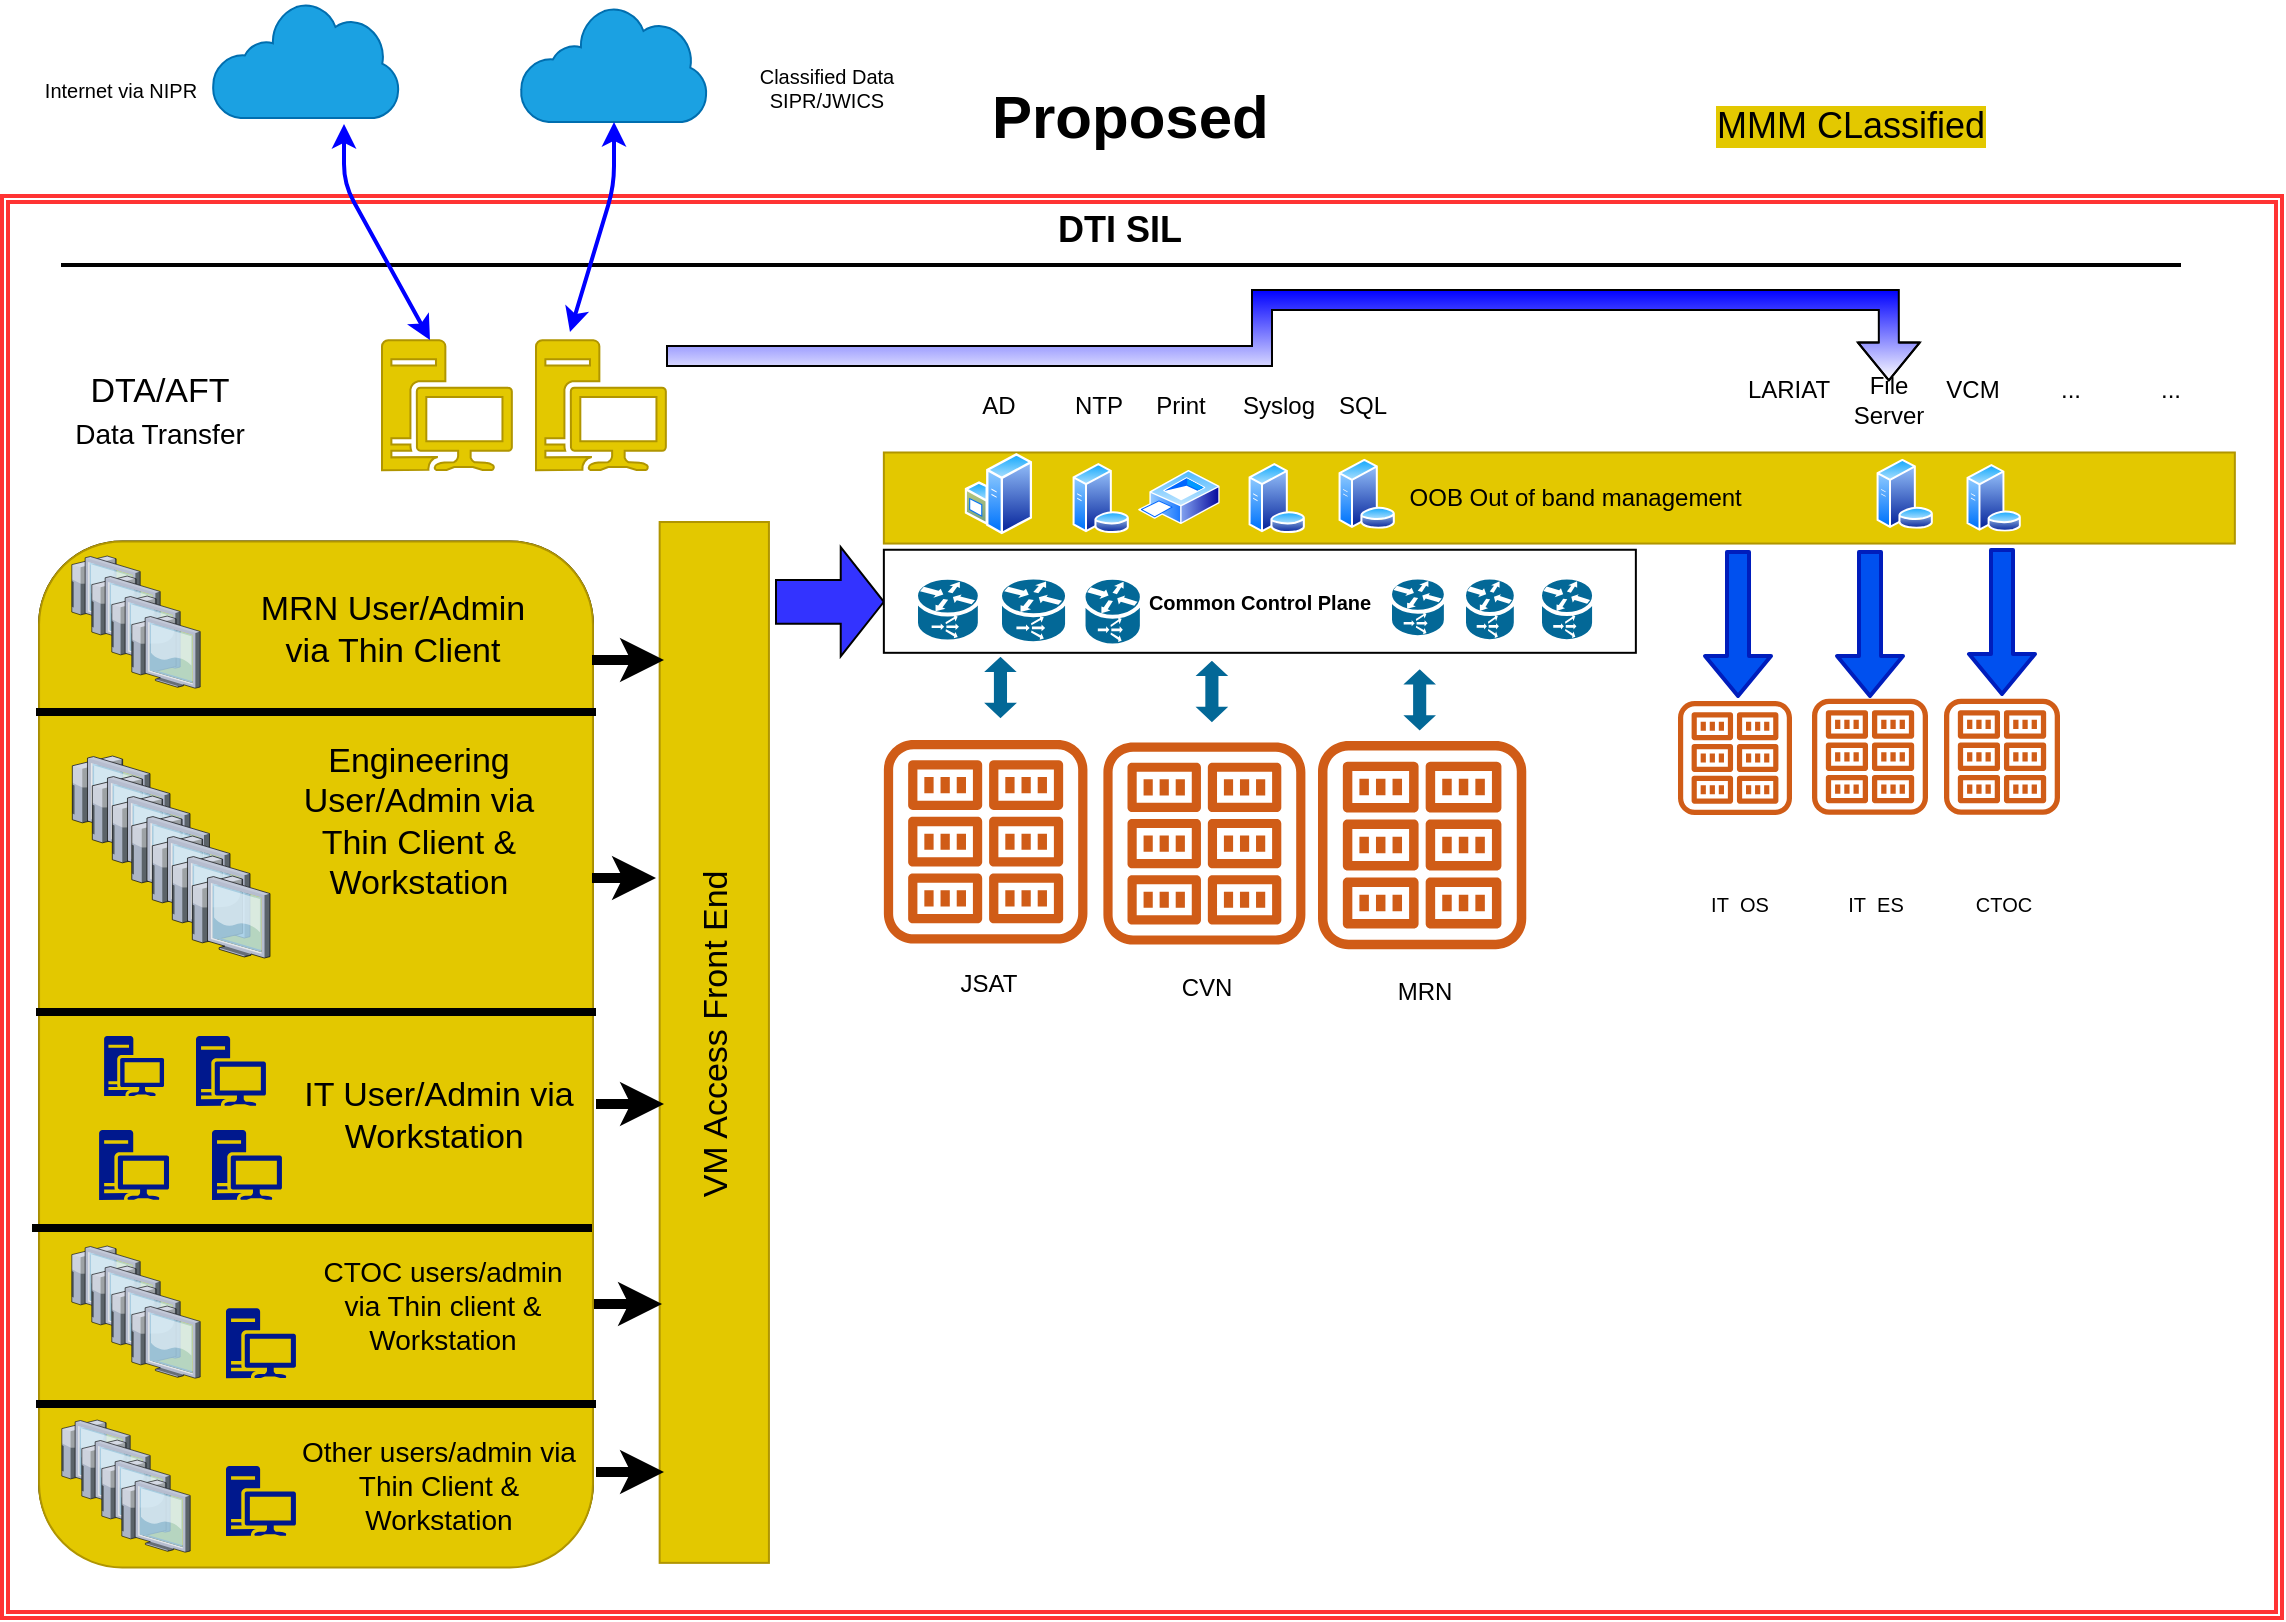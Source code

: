 <mxfile version="15.3.5" type="github"><diagram id="tQgxzuLcp7KuV0hdztTG" name="Page-1"><mxGraphModel dx="1038" dy="585" grid="1" gridSize="10" guides="1" tooltips="1" connect="1" arrows="1" fold="1" page="1" pageScale="1" pageWidth="850" pageHeight="1100" math="0" shadow="0"><root><mxCell id="0"/><mxCell id="1" parent="0"/><mxCell id="leesOHbudNqYQ02cD6XN-1" value="" style="rounded=1;whiteSpace=wrap;html=1;fontSize=17;rotation=90;fillColor=none;" vertex="1" parent="1"><mxGeometry x="-59.25" y="427.49" width="512.5" height="276.93" as="geometry"/></mxCell><mxCell id="leesOHbudNqYQ02cD6XN-2" value="" style="shape=ext;double=1;rounded=0;whiteSpace=wrap;html=1;fontSize=17;fillColor=none;strokeWidth=2;strokeColor=#FF3333;" vertex="1" parent="1"><mxGeometry x="40" y="137" width="1140" height="711" as="geometry"/></mxCell><mxCell id="leesOHbudNqYQ02cD6XN-3" value="Proposed" style="text;html=1;resizable=0;points=[];autosize=1;align=left;verticalAlign=top;spacingTop=-4;fontSize=30;fontStyle=1" vertex="1" parent="1"><mxGeometry x="533.1" y="77" width="148" height="36" as="geometry"/></mxCell><mxCell id="leesOHbudNqYQ02cD6XN-4" value="DTI SIL" style="text;html=1;resizable=0;points=[];autosize=1;align=left;verticalAlign=top;spacingTop=-4;fontSize=18;fontStyle=1" vertex="1" parent="1"><mxGeometry x="566.36" y="141" width="72" height="22" as="geometry"/></mxCell><mxCell id="leesOHbudNqYQ02cD6XN-5" value="" style="line;strokeWidth=2;html=1;fontSize=14;" vertex="1" parent="1"><mxGeometry x="69.5" y="166.5" width="1060" height="10" as="geometry"/></mxCell><mxCell id="leesOHbudNqYQ02cD6XN-6" value="" style="rounded=0;whiteSpace=wrap;html=1;rotation=90;container=0;fillColor=#e3c800;strokeColor=#B09500;fontColor=#000000;" vertex="1" parent="1"><mxGeometry x="135.93" y="532.9" width="520.43" height="54.64" as="geometry"/></mxCell><mxCell id="leesOHbudNqYQ02cD6XN-7" value="" style="shape=singleArrow;whiteSpace=wrap;html=1;arrowWidth=0.4;arrowSize=0.4;rounded=0;fillColor=#3333FF;container=0;" vertex="1" parent="1"><mxGeometry x="427" y="312.6" width="53.93" height="54.64" as="geometry"/></mxCell><mxCell id="leesOHbudNqYQ02cD6XN-8" value="JSAT" style="text;html=1;strokeColor=none;fillColor=none;align=center;verticalAlign=middle;whiteSpace=wrap;rounded=0;container=0;" vertex="1" parent="1"><mxGeometry x="487.882" y="512.749" width="90.615" height="36.425" as="geometry"/></mxCell><mxCell id="leesOHbudNqYQ02cD6XN-9" value="MRN" style="text;html=1;strokeColor=none;fillColor=none;align=center;verticalAlign=middle;whiteSpace=wrap;rounded=0;container=0;" vertex="1" parent="1"><mxGeometry x="706.343" y="516.749" width="90.615" height="36.425" as="geometry"/></mxCell><mxCell id="leesOHbudNqYQ02cD6XN-10" value="CVN" style="text;html=1;strokeColor=none;fillColor=none;align=center;verticalAlign=middle;whiteSpace=wrap;rounded=0;container=0;" vertex="1" parent="1"><mxGeometry x="597.231" y="514.749" width="90.615" height="36.425" as="geometry"/></mxCell><mxCell id="leesOHbudNqYQ02cD6XN-11" value="" style="aspect=fixed;perimeter=ellipsePerimeter;html=1;align=center;shadow=0;dashed=0;spacingTop=3;image;image=img/lib/active_directory/windows_server.svg;container=0;" vertex="1" parent="1"><mxGeometry x="563.309" y="265.246" width="33.775" height="41.189" as="geometry"/></mxCell><mxCell id="leesOHbudNqYQ02cD6XN-12" value="" style="aspect=fixed;perimeter=ellipsePerimeter;html=1;align=center;shadow=0;dashed=0;spacingTop=3;image;image=img/lib/active_directory/windows_server.svg;container=0;" vertex="1" parent="1"><mxGeometry x="604.497" y="265.246" width="33.775" height="41.189" as="geometry"/></mxCell><mxCell id="leesOHbudNqYQ02cD6XN-13" value="" style="aspect=fixed;perimeter=ellipsePerimeter;html=1;align=center;shadow=0;dashed=0;spacingTop=3;image;image=img/lib/active_directory/windows_server.svg;container=0;" vertex="1" parent="1"><mxGeometry x="653.1" y="265.246" width="33.775" height="41.189" as="geometry"/></mxCell><mxCell id="leesOHbudNqYQ02cD6XN-14" value="" style="aspect=fixed;perimeter=ellipsePerimeter;html=1;align=center;shadow=0;dashed=0;spacingTop=3;image;image=img/lib/active_directory/windows_server.svg;container=0;" vertex="1" parent="1"><mxGeometry x="703.35" y="265.246" width="33.775" height="41.189" as="geometry"/></mxCell><mxCell id="leesOHbudNqYQ02cD6XN-15" value="" style="aspect=fixed;perimeter=ellipsePerimeter;html=1;align=center;shadow=0;dashed=0;spacingTop=3;image;image=img/lib/active_directory/windows_server.svg;container=0;" vertex="1" parent="1"><mxGeometry x="925.77" y="265.246" width="33.775" height="41.189" as="geometry"/></mxCell><mxCell id="leesOHbudNqYQ02cD6XN-16" value="" style="aspect=fixed;perimeter=ellipsePerimeter;html=1;align=center;shadow=0;dashed=0;spacingTop=3;image;image=img/lib/active_directory/windows_server.svg;container=0;" vertex="1" parent="1"><mxGeometry x="966.135" y="265.246" width="33.775" height="41.189" as="geometry"/></mxCell><mxCell id="leesOHbudNqYQ02cD6XN-17" value="" style="aspect=fixed;perimeter=ellipsePerimeter;html=1;align=center;shadow=0;dashed=0;spacingTop=3;image;image=img/lib/active_directory/windows_server.svg;container=0;" vertex="1" parent="1"><mxGeometry x="1008.147" y="265.246" width="33.775" height="41.189" as="geometry"/></mxCell><mxCell id="leesOHbudNqYQ02cD6XN-18" value="" style="aspect=fixed;perimeter=ellipsePerimeter;html=1;align=center;shadow=0;dashed=0;spacingTop=3;image;image=img/lib/active_directory/windows_server.svg;container=0;" vertex="1" parent="1"><mxGeometry x="1057.574" y="265.246" width="33.775" height="41.189" as="geometry"/></mxCell><mxCell id="leesOHbudNqYQ02cD6XN-19" value="" style="aspect=fixed;perimeter=ellipsePerimeter;html=1;align=center;shadow=0;dashed=0;spacingTop=3;image;image=img/lib/active_directory/windows_server.svg;container=0;" vertex="1" parent="1"><mxGeometry x="1107" y="265.246" width="33.775" height="41.189" as="geometry"/></mxCell><mxCell id="leesOHbudNqYQ02cD6XN-20" value="AD" style="text;html=1;strokeColor=none;fillColor=none;align=center;verticalAlign=middle;whiteSpace=wrap;rounded=0;container=0;" vertex="1" parent="1"><mxGeometry x="522.12" y="232.464" width="32.951" height="18.212" as="geometry"/></mxCell><mxCell id="leesOHbudNqYQ02cD6XN-21" value="NTP" style="text;html=1;strokeColor=none;fillColor=none;align=center;verticalAlign=middle;whiteSpace=wrap;rounded=0;container=0;" vertex="1" parent="1"><mxGeometry x="571.546" y="232.464" width="32.951" height="18.212" as="geometry"/></mxCell><mxCell id="leesOHbudNqYQ02cD6XN-22" value="Print" style="text;html=1;strokeColor=none;fillColor=none;align=center;verticalAlign=middle;whiteSpace=wrap;rounded=0;container=0;" vertex="1" parent="1"><mxGeometry x="612.735" y="232.464" width="32.951" height="18.212" as="geometry"/></mxCell><mxCell id="leesOHbudNqYQ02cD6XN-23" value="Syslog" style="text;html=1;strokeColor=none;fillColor=none;align=center;verticalAlign=middle;whiteSpace=wrap;rounded=0;container=0;" vertex="1" parent="1"><mxGeometry x="662.162" y="232.464" width="32.951" height="18.212" as="geometry"/></mxCell><mxCell id="leesOHbudNqYQ02cD6XN-24" value="SQL" style="text;html=1;strokeColor=none;fillColor=none;align=center;verticalAlign=middle;whiteSpace=wrap;rounded=0;container=0;" vertex="1" parent="1"><mxGeometry x="704.174" y="232.464" width="32.951" height="18.212" as="geometry"/></mxCell><mxCell id="leesOHbudNqYQ02cD6XN-25" value="File Server" style="text;html=1;strokeColor=none;fillColor=none;align=center;verticalAlign=middle;whiteSpace=wrap;rounded=0;container=0;" vertex="1" parent="1"><mxGeometry x="966.958" y="229.723" width="32.951" height="18.212" as="geometry"/></mxCell><mxCell id="leesOHbudNqYQ02cD6XN-26" value="VCM" style="text;html=1;strokeColor=none;fillColor=none;align=center;verticalAlign=middle;whiteSpace=wrap;rounded=0;container=0;" vertex="1" parent="1"><mxGeometry x="1008.971" y="224.723" width="32.951" height="18.212" as="geometry"/></mxCell><mxCell id="leesOHbudNqYQ02cD6XN-27" value="..." style="text;html=1;strokeColor=none;fillColor=none;align=center;verticalAlign=middle;whiteSpace=wrap;rounded=0;container=0;" vertex="1" parent="1"><mxGeometry x="1058.397" y="224.723" width="32.951" height="18.212" as="geometry"/></mxCell><mxCell id="leesOHbudNqYQ02cD6XN-28" value="..." style="text;html=1;strokeColor=none;fillColor=none;align=center;verticalAlign=middle;whiteSpace=wrap;rounded=0;container=0;" vertex="1" parent="1"><mxGeometry x="1107.824" y="224.723" width="32.951" height="18.212" as="geometry"/></mxCell><mxCell id="leesOHbudNqYQ02cD6XN-29" value="LARIAT" style="text;html=1;strokeColor=none;fillColor=none;align=center;verticalAlign=middle;whiteSpace=wrap;rounded=0;container=0;" vertex="1" parent="1"><mxGeometry x="915.06" y="224.723" width="37.07" height="18.212" as="geometry"/></mxCell><mxCell id="leesOHbudNqYQ02cD6XN-30" value="VM Access Front End" style="text;html=1;strokeColor=none;fillColor=none;align=center;verticalAlign=middle;whiteSpace=wrap;rounded=0;rotation=-90;fontSize=17;container=0;" vertex="1" parent="1"><mxGeometry x="217.03" y="535.21" width="360.21" height="41.21" as="geometry"/></mxCell><mxCell id="leesOHbudNqYQ02cD6XN-31" value="" style="outlineConnect=0;fontColor=#232F3E;gradientColor=none;fillColor=#D05C17;strokeColor=none;dashed=0;verticalLabelPosition=bottom;verticalAlign=top;align=center;html=1;fontSize=12;fontStyle=0;pointerEvents=1;shape=mxgraph.aws4.registry;resizeWidth=1;resizeHeight=1;autosize=1;container=0;textOpacity=0;labelBackgroundColor=#ffffff;" vertex="1" parent="1"><mxGeometry x="480.93" y="395.41" width="101.79" height="128.91" as="geometry"/></mxCell><mxCell id="leesOHbudNqYQ02cD6XN-32" value="" style="outlineConnect=0;fontColor=#232F3E;gradientColor=none;fillColor=#D05C17;strokeColor=none;dashed=0;verticalLabelPosition=bottom;verticalAlign=top;align=center;html=1;fontSize=12;fontStyle=0;pointerEvents=1;shape=mxgraph.aws4.registry;resizeWidth=1;resizeHeight=1;autosize=1;container=0;" vertex="1" parent="1"><mxGeometry x="698" y="391.46" width="104.13" height="140.13" as="geometry"/></mxCell><mxCell id="leesOHbudNqYQ02cD6XN-33" value="" style="shape=doubleArrow;whiteSpace=wrap;html=1;arrowWidth=0.4;arrowSize=0.3;dashed=0;verticalAlign=top;strokeColor=#ffffff;strokeWidth=2;fillColor=#036897;rotation=90;" vertex="1" parent="1"><mxGeometry x="628.23" y="374" width="33.43" height="21.41" as="geometry"/></mxCell><mxCell id="leesOHbudNqYQ02cD6XN-34" value="" style="shape=doubleArrow;whiteSpace=wrap;html=1;arrowWidth=0.4;arrowSize=0.3;dashed=0;verticalAlign=top;strokeColor=#ffffff;strokeWidth=2;fillColor=#036897;rotation=90;" vertex="1" parent="1"><mxGeometry x="732.12" y="378.23" width="33.43" height="21.41" as="geometry"/></mxCell><mxCell id="leesOHbudNqYQ02cD6XN-35" value="" style="shape=doubleArrow;whiteSpace=wrap;html=1;arrowWidth=0.4;arrowSize=0.3;dashed=0;verticalAlign=top;strokeColor=#ffffff;strokeWidth=2;fillColor=#036897;rotation=90;" vertex="1" parent="1"><mxGeometry x="522.52" y="372" width="33.43" height="21.41" as="geometry"/></mxCell><object label="" id="leesOHbudNqYQ02cD6XN-36"><mxCell style="aspect=fixed;pointerEvents=1;shadow=0;dashed=0;html=1;strokeColor=#B09500;labelPosition=center;verticalLabelPosition=bottom;verticalAlign=top;align=center;fillColor=#e3c800;shape=mxgraph.mscae.enterprise.workstation_client;fontSize=17;fontColor=#000000;" vertex="1" parent="1"><mxGeometry x="307" y="209.07" width="65" height="65" as="geometry"/></mxCell></object><object label="" id="leesOHbudNqYQ02cD6XN-37"><mxCell style="aspect=fixed;pointerEvents=1;shadow=0;dashed=0;html=1;strokeColor=none;labelPosition=center;verticalLabelPosition=bottom;verticalAlign=top;align=center;fillColor=#00188D;shape=mxgraph.mscae.enterprise.workstation_client;fontSize=17;" vertex="1" parent="1"><mxGeometry x="197" y="496.47" width="30" height="30" as="geometry"/></mxCell></object><object label="" id="leesOHbudNqYQ02cD6XN-38"><mxCell style="aspect=fixed;pointerEvents=1;shadow=0;dashed=0;html=1;strokeColor=none;labelPosition=center;verticalLabelPosition=bottom;verticalAlign=top;align=center;fillColor=#00188D;shape=mxgraph.mscae.enterprise.workstation_client;fontSize=17;" vertex="1" parent="1"><mxGeometry x="134" y="598.17" width="30" height="30" as="geometry"/></mxCell></object><object label="" id="leesOHbudNqYQ02cD6XN-39"><mxCell style="aspect=fixed;pointerEvents=1;shadow=0;dashed=0;html=1;strokeColor=none;labelPosition=center;verticalLabelPosition=bottom;verticalAlign=top;align=center;fillColor=#00188D;shape=mxgraph.mscae.enterprise.workstation_client;fontSize=17;" vertex="1" parent="1"><mxGeometry x="87" y="598.17" width="30" height="30" as="geometry"/></mxCell></object><object label="" id="leesOHbudNqYQ02cD6XN-40"><mxCell style="aspect=fixed;pointerEvents=1;shadow=0;dashed=0;html=1;strokeColor=none;labelPosition=center;verticalLabelPosition=bottom;verticalAlign=top;align=center;fillColor=#00188D;shape=mxgraph.mscae.enterprise.workstation_client;fontSize=17;" vertex="1" parent="1"><mxGeometry x="134" y="557" width="30" height="30" as="geometry"/></mxCell></object><mxCell id="leesOHbudNqYQ02cD6XN-41" value="" style="rounded=1;whiteSpace=wrap;html=1;fontSize=17;rotation=90;fillColor=#e3c800;strokeColor=#B09500;fontColor=#000000;" vertex="1" parent="1"><mxGeometry x="-59.5" y="427.74" width="513" height="276.93" as="geometry"/></mxCell><mxCell id="leesOHbudNqYQ02cD6XN-42" value="" style="line;strokeWidth=4;html=1;perimeter=backbonePerimeter;points=[];outlineConnect=0;fontSize=17;fillColor=none;" vertex="1" parent="1"><mxGeometry x="57" y="540" width="280" height="10" as="geometry"/></mxCell><mxCell id="leesOHbudNqYQ02cD6XN-43" value="" style="line;strokeWidth=4;html=1;perimeter=backbonePerimeter;points=[];outlineConnect=0;fontSize=17;fillColor=none;" vertex="1" parent="1"><mxGeometry x="57" y="390" width="280" height="10" as="geometry"/></mxCell><mxCell id="leesOHbudNqYQ02cD6XN-44" value="" style="endArrow=classic;html=1;fontSize=17;fillColor=#0000FF;strokeWidth=5;" edge="1" parent="1"><mxGeometry x="57" y="303.465" width="50" height="50" as="geometry"><mxPoint x="335" y="369" as="sourcePoint"/><mxPoint x="371" y="369" as="targetPoint"/><Array as="points"/></mxGeometry></mxCell><mxCell id="leesOHbudNqYQ02cD6XN-45" value="" style="endArrow=classic;html=1;fontSize=17;fillColor=#0000FF;strokeWidth=5;" edge="1" parent="1"><mxGeometry x="54" y="303.465" width="50" height="50" as="geometry"><mxPoint x="335" y="478" as="sourcePoint"/><mxPoint x="367" y="478" as="targetPoint"/><Array as="points"/></mxGeometry></mxCell><mxCell id="leesOHbudNqYQ02cD6XN-46" value="" style="group" vertex="1" connectable="0" parent="1"><mxGeometry x="73" y="417" width="101" height="101" as="geometry"/></mxCell><mxCell id="leesOHbudNqYQ02cD6XN-47" value="" style="verticalLabelPosition=bottom;aspect=fixed;html=1;verticalAlign=top;strokeColor=none;align=center;outlineConnect=0;shape=mxgraph.citrix.thin_client;fontSize=17;fillColor=none;" vertex="1" parent="leesOHbudNqYQ02cD6XN-46"><mxGeometry width="41" height="41" as="geometry"/></mxCell><mxCell id="leesOHbudNqYQ02cD6XN-48" value="" style="verticalLabelPosition=bottom;aspect=fixed;html=1;verticalAlign=top;strokeColor=none;align=center;outlineConnect=0;shape=mxgraph.citrix.thin_client;fontSize=17;fillColor=none;" vertex="1" parent="leesOHbudNqYQ02cD6XN-46"><mxGeometry x="10" y="10" width="41" height="41" as="geometry"/></mxCell><mxCell id="leesOHbudNqYQ02cD6XN-49" value="" style="verticalLabelPosition=bottom;aspect=fixed;html=1;verticalAlign=top;strokeColor=none;align=center;outlineConnect=0;shape=mxgraph.citrix.thin_client;fontSize=17;fillColor=none;" vertex="1" parent="leesOHbudNqYQ02cD6XN-46"><mxGeometry x="20" y="20" width="41" height="41" as="geometry"/></mxCell><mxCell id="leesOHbudNqYQ02cD6XN-50" value="" style="verticalLabelPosition=bottom;aspect=fixed;html=1;verticalAlign=top;strokeColor=none;align=center;outlineConnect=0;shape=mxgraph.citrix.thin_client;fontSize=17;fillColor=none;" vertex="1" parent="leesOHbudNqYQ02cD6XN-46"><mxGeometry x="29.73" y="30" width="41" height="41" as="geometry"/></mxCell><mxCell id="leesOHbudNqYQ02cD6XN-51" value="" style="verticalLabelPosition=bottom;aspect=fixed;html=1;verticalAlign=top;strokeColor=none;align=center;outlineConnect=0;shape=mxgraph.citrix.thin_client;fontSize=17;fillColor=none;" vertex="1" parent="leesOHbudNqYQ02cD6XN-46"><mxGeometry x="40" y="40" width="41" height="41" as="geometry"/></mxCell><mxCell id="leesOHbudNqYQ02cD6XN-52" value="" style="verticalLabelPosition=bottom;aspect=fixed;html=1;verticalAlign=top;strokeColor=none;align=center;outlineConnect=0;shape=mxgraph.citrix.thin_client;fontSize=17;fillColor=none;" vertex="1" parent="leesOHbudNqYQ02cD6XN-46"><mxGeometry x="50" y="50" width="41" height="41" as="geometry"/></mxCell><mxCell id="leesOHbudNqYQ02cD6XN-53" value="" style="verticalLabelPosition=bottom;aspect=fixed;html=1;verticalAlign=top;strokeColor=none;align=center;outlineConnect=0;shape=mxgraph.citrix.thin_client;fontSize=17;fillColor=none;" vertex="1" parent="leesOHbudNqYQ02cD6XN-46"><mxGeometry x="60" y="60" width="41" height="41" as="geometry"/></mxCell><mxCell id="leesOHbudNqYQ02cD6XN-54" value="" style="group" vertex="1" connectable="0" parent="1"><mxGeometry x="73" y="317" width="66.1" height="66.1" as="geometry"/></mxCell><mxCell id="leesOHbudNqYQ02cD6XN-55" value="" style="verticalLabelPosition=bottom;aspect=fixed;html=1;verticalAlign=top;strokeColor=none;align=center;outlineConnect=0;shape=mxgraph.citrix.thin_client;fontSize=17;fillColor=none;" vertex="1" parent="leesOHbudNqYQ02cD6XN-54"><mxGeometry width="36.1" height="36.1" as="geometry"/></mxCell><mxCell id="leesOHbudNqYQ02cD6XN-56" value="" style="verticalLabelPosition=bottom;aspect=fixed;html=1;verticalAlign=top;strokeColor=none;align=center;outlineConnect=0;shape=mxgraph.citrix.thin_client;fontSize=17;fillColor=none;" vertex="1" parent="leesOHbudNqYQ02cD6XN-54"><mxGeometry x="10" y="10" width="36.1" height="36.1" as="geometry"/></mxCell><mxCell id="leesOHbudNqYQ02cD6XN-57" value="" style="verticalLabelPosition=bottom;aspect=fixed;html=1;verticalAlign=top;strokeColor=none;align=center;outlineConnect=0;shape=mxgraph.citrix.thin_client;fontSize=17;fillColor=none;" vertex="1" parent="leesOHbudNqYQ02cD6XN-54"><mxGeometry x="20" y="20" width="36.1" height="36.1" as="geometry"/></mxCell><mxCell id="leesOHbudNqYQ02cD6XN-58" value="" style="verticalLabelPosition=bottom;aspect=fixed;html=1;verticalAlign=top;strokeColor=none;align=center;outlineConnect=0;shape=mxgraph.citrix.thin_client;fontSize=17;fillColor=none;" vertex="1" parent="leesOHbudNqYQ02cD6XN-54"><mxGeometry x="30" y="30" width="36.1" height="36.1" as="geometry"/></mxCell><mxCell id="leesOHbudNqYQ02cD6XN-59" value="MRN User/Admin via Thin Client" style="text;html=1;strokeColor=none;fillColor=none;align=center;verticalAlign=middle;whiteSpace=wrap;rounded=0;fontSize=17;" vertex="1" parent="1"><mxGeometry x="164" y="323.995" width="143" height="59.47" as="geometry"/></mxCell><object label="" id="leesOHbudNqYQ02cD6XN-60"><mxCell style="aspect=fixed;pointerEvents=1;shadow=0;dashed=0;html=1;strokeColor=none;labelPosition=center;verticalLabelPosition=bottom;verticalAlign=top;align=center;fillColor=#00188D;shape=mxgraph.mscae.enterprise.workstation_client;fontSize=17;" vertex="1" parent="1"><mxGeometry x="91.05" y="557" width="30" height="30" as="geometry"/></mxCell></object><mxCell id="leesOHbudNqYQ02cD6XN-61" value="Engineering User/Admin via Thin Client &amp;amp; Workstation" style="text;html=1;strokeColor=none;fillColor=none;align=center;verticalAlign=middle;whiteSpace=wrap;rounded=0;fontSize=17;" vertex="1" parent="1"><mxGeometry x="177" y="420" width="143" height="59.47" as="geometry"/></mxCell><mxCell id="leesOHbudNqYQ02cD6XN-62" value="IT User/Admin via Workstation&amp;nbsp;" style="text;html=1;strokeColor=none;fillColor=none;align=center;verticalAlign=middle;whiteSpace=wrap;rounded=0;fontSize=17;" vertex="1" parent="1"><mxGeometry x="187" y="567.5" width="143" height="59.47" as="geometry"/></mxCell><mxCell id="leesOHbudNqYQ02cD6XN-63" value="" style="outlineConnect=0;fontColor=#232F3E;gradientColor=none;fillColor=#D05C17;strokeColor=none;dashed=0;verticalLabelPosition=bottom;verticalAlign=top;align=center;html=1;fontSize=12;fontStyle=0;pointerEvents=1;shape=mxgraph.aws4.registry;resizeWidth=1;resizeHeight=1;autosize=1;container=0;" vertex="1" parent="1"><mxGeometry x="878" y="370" width="57" height="95.96" as="geometry"/></mxCell><mxCell id="leesOHbudNqYQ02cD6XN-64" value="" style="outlineConnect=0;fontColor=#232F3E;gradientColor=none;fillColor=#D05C17;strokeColor=none;dashed=0;verticalLabelPosition=bottom;verticalAlign=top;align=center;html=1;fontSize=12;fontStyle=0;pointerEvents=1;shape=mxgraph.aws4.registry;resizeWidth=1;resizeHeight=1;autosize=1;container=0;" vertex="1" parent="1"><mxGeometry x="945" y="368" width="58" height="98.78" as="geometry"/></mxCell><mxCell id="leesOHbudNqYQ02cD6XN-65" style="edgeStyle=orthogonalEdgeStyle;shape=flexArrow;rounded=0;orthogonalLoop=1;jettySize=auto;html=1;entryX=0.5;entryY=0;entryDx=0;entryDy=0;fontSize=17;strokeWidth=1;fillColor=#0000FF;gradientColor=#ffffff;" edge="1" parent="1" source="leesOHbudNqYQ02cD6XN-36" target="leesOHbudNqYQ02cD6XN-25"><mxGeometry relative="1" as="geometry"><Array as="points"><mxPoint x="670" y="217"/><mxPoint x="670" y="189"/><mxPoint x="983" y="189"/></Array></mxGeometry></mxCell><UserObject label="&amp;nbsp; &amp;nbsp; &amp;nbsp;OOB Out of band management" treeRoot="1" id="leesOHbudNqYQ02cD6XN-66"><mxCell style="whiteSpace=wrap;html=1;align=center;treeFolding=1;treeMoving=1;newEdgeStyle={&quot;edgeStyle&quot;:&quot;elbowEdgeStyle&quot;,&quot;startArrow&quot;:&quot;none&quot;,&quot;endArrow&quot;:&quot;none&quot;};container=0;fillColor=#e3c800;strokeColor=#B09500;fontColor=#000000;" vertex="1" parent="1"><mxGeometry x="480.931" y="265.246" width="675.495" height="45.531" as="geometry"/></mxCell></UserObject><mxCell id="leesOHbudNqYQ02cD6XN-67" value="" style="aspect=fixed;perimeter=ellipsePerimeter;html=1;align=center;shadow=0;dashed=0;spacingTop=3;image;image=img/lib/active_directory/windows_server.svg;container=0;" vertex="1" parent="1"><mxGeometry x="521.296" y="265.246" width="33.775" height="41.189" as="geometry"/></mxCell><mxCell id="leesOHbudNqYQ02cD6XN-68" value="" style="outlineConnect=0;fontColor=#232F3E;gradientColor=none;fillColor=#D05C17;strokeColor=none;dashed=0;verticalLabelPosition=bottom;verticalAlign=top;align=center;html=1;fontSize=12;fontStyle=0;pointerEvents=1;shape=mxgraph.aws4.registry;resizeWidth=1;resizeHeight=1;autosize=1;container=0;" vertex="1" parent="1"><mxGeometry x="590.7" y="390" width="101" height="141.59" as="geometry"/></mxCell><mxCell id="leesOHbudNqYQ02cD6XN-69" value="DTA/AFT&lt;br&gt;&lt;font style=&quot;font-size: 14px&quot;&gt;Data Transfer&lt;/font&gt;" style="text;html=1;strokeColor=none;fillColor=none;align=center;verticalAlign=middle;whiteSpace=wrap;rounded=0;fontSize=17;" vertex="1" parent="1"><mxGeometry x="66" y="212" width="106" height="65" as="geometry"/></mxCell><mxCell id="leesOHbudNqYQ02cD6XN-70" value="" style="aspect=fixed;perimeter=ellipsePerimeter;html=1;align=center;shadow=0;dashed=0;spacingTop=3;image;image=img/lib/active_directory/database_server.svg;fontSize=17;strokeColor=#FF3333;strokeWidth=2;fillColor=none;" vertex="1" parent="1"><mxGeometry x="707.995" y="268.34" width="28.7" height="35" as="geometry"/></mxCell><mxCell id="leesOHbudNqYQ02cD6XN-71" value="" style="aspect=fixed;perimeter=ellipsePerimeter;html=1;align=center;shadow=0;dashed=0;spacingTop=3;image;image=img/lib/active_directory/database_server.svg;fontSize=17;strokeColor=#FF3333;strokeWidth=2;fillColor=none;" vertex="1" parent="1"><mxGeometry x="977.005" y="268.34" width="28.7" height="35" as="geometry"/></mxCell><mxCell id="leesOHbudNqYQ02cD6XN-72" value="" style="aspect=fixed;perimeter=ellipsePerimeter;html=1;align=center;shadow=0;dashed=0;spacingTop=3;image;image=img/lib/active_directory/database_server.svg;fontSize=17;strokeColor=#FF3333;strokeWidth=2;fillColor=none;" vertex="1" parent="1"><mxGeometry x="663.005" y="270.51" width="28.7" height="35" as="geometry"/></mxCell><mxCell id="leesOHbudNqYQ02cD6XN-73" value="" style="aspect=fixed;perimeter=ellipsePerimeter;html=1;align=center;shadow=0;dashed=0;spacingTop=3;image;image=img/lib/active_directory/database_server.svg;fontSize=17;strokeColor=#FF3333;strokeWidth=2;fillColor=none;" vertex="1" parent="1"><mxGeometry x="575.005" y="270.51" width="28.7" height="35" as="geometry"/></mxCell><mxCell id="leesOHbudNqYQ02cD6XN-74" value="" style="aspect=fixed;perimeter=ellipsePerimeter;html=1;align=center;shadow=0;dashed=0;spacingTop=3;image;image=img/lib/active_directory/printer.svg;fontSize=17;strokeColor=#FF3333;strokeWidth=2;fillColor=none;" vertex="1" parent="1"><mxGeometry x="608.005" y="274" width="40.91" height="27" as="geometry"/></mxCell><mxCell id="leesOHbudNqYQ02cD6XN-75" value="" style="aspect=fixed;perimeter=ellipsePerimeter;html=1;align=center;shadow=0;dashed=0;spacingTop=3;image;image=img/lib/active_directory/database_server.svg;fontSize=17;strokeColor=#FF3333;strokeWidth=2;fillColor=none;" vertex="1" parent="1"><mxGeometry x="1021.995" y="271" width="27.68" height="33.76" as="geometry"/></mxCell><mxCell id="leesOHbudNqYQ02cD6XN-76" value="" style="group" vertex="1" connectable="0" parent="1"><mxGeometry x="480.93" y="319.88" width="429" height="45.53" as="geometry"/></mxCell><mxCell id="leesOHbudNqYQ02cD6XN-77" value="" style="shape=mxgraph.cisco.routers.content_service_router;html=1;pointerEvents=1;dashed=0;fillColor=#036897;strokeColor=#ffffff;strokeWidth=2;verticalLabelPosition=bottom;verticalAlign=top;align=center;outlineConnect=0;container=0;" vertex="1" parent="leesOHbudNqYQ02cD6XN-76"><mxGeometry x="55.47" y="3.645" width="38.828" height="38.246" as="geometry"/></mxCell><mxCell id="leesOHbudNqYQ02cD6XN-78" value="" style="shape=mxgraph.cisco.routers.content_service_router;html=1;pointerEvents=1;dashed=0;fillColor=#036897;strokeColor=#ffffff;strokeWidth=2;verticalLabelPosition=bottom;verticalAlign=top;align=center;outlineConnect=0;container=0;" vertex="1" parent="leesOHbudNqYQ02cD6XN-76"><mxGeometry x="99.845" y="3.645" width="38.828" height="38.246" as="geometry"/></mxCell><mxCell id="leesOHbudNqYQ02cD6XN-79" value="" style="group" vertex="1" connectable="0" parent="leesOHbudNqYQ02cD6XN-76"><mxGeometry width="429" height="45.53" as="geometry"/></mxCell><UserObject label="Common Control Plane" treeRoot="1" id="leesOHbudNqYQ02cD6XN-80"><mxCell style="whiteSpace=wrap;html=1;align=center;treeFolding=1;treeMoving=1;newEdgeStyle={&quot;edgeStyle&quot;:&quot;elbowEdgeStyle&quot;,&quot;startArrow&quot;:&quot;none&quot;,&quot;endArrow&quot;:&quot;none&quot;};container=0;fontSize=10;fontStyle=1" vertex="1" parent="leesOHbudNqYQ02cD6XN-79"><mxGeometry y="-6" width="376" height="51.53" as="geometry"/></mxCell></UserObject><mxCell id="leesOHbudNqYQ02cD6XN-81" value="" style="shape=mxgraph.cisco.routers.content_service_router;html=1;pointerEvents=1;dashed=0;fillColor=#036897;strokeColor=#ffffff;strokeWidth=2;verticalLabelPosition=bottom;verticalAlign=top;align=center;outlineConnect=0;container=0;" vertex="1" parent="leesOHbudNqYQ02cD6XN-79"><mxGeometry x="16.07" y="8" width="31.91" height="31.89" as="geometry"/></mxCell><mxCell id="leesOHbudNqYQ02cD6XN-82" value="" style="shape=mxgraph.cisco.routers.content_service_router;html=1;pointerEvents=1;dashed=0;fillColor=#036897;strokeColor=#ffffff;strokeWidth=2;verticalLabelPosition=bottom;verticalAlign=top;align=center;outlineConnect=0;container=0;" vertex="1" parent="leesOHbudNqYQ02cD6XN-79"><mxGeometry x="58.07" y="7.82" width="33.53" height="32.89" as="geometry"/></mxCell><mxCell id="leesOHbudNqYQ02cD6XN-83" value="" style="shape=mxgraph.cisco.routers.content_service_router;html=1;pointerEvents=1;dashed=0;fillColor=#036897;strokeColor=#ffffff;strokeWidth=2;verticalLabelPosition=bottom;verticalAlign=top;align=center;outlineConnect=0;container=0;" vertex="1" parent="leesOHbudNqYQ02cD6XN-79"><mxGeometry x="99.84" y="8" width="29.16" height="33.89" as="geometry"/></mxCell><mxCell id="leesOHbudNqYQ02cD6XN-84" value="" style="shape=mxgraph.cisco.routers.content_service_router;html=1;pointerEvents=1;dashed=0;fillColor=#036897;strokeColor=#ffffff;strokeWidth=2;verticalLabelPosition=bottom;verticalAlign=top;align=center;outlineConnect=0;container=0;" vertex="1" parent="leesOHbudNqYQ02cD6XN-79"><mxGeometry x="253.07" y="7.82" width="27.93" height="29.89" as="geometry"/></mxCell><mxCell id="leesOHbudNqYQ02cD6XN-85" value="" style="shape=mxgraph.cisco.routers.content_service_router;html=1;pointerEvents=1;dashed=0;fillColor=#036897;strokeColor=#ffffff;strokeWidth=2;verticalLabelPosition=bottom;verticalAlign=top;align=center;outlineConnect=0;container=0;" vertex="1" parent="leesOHbudNqYQ02cD6XN-79"><mxGeometry x="290.07" y="7.82" width="25.9" height="31.89" as="geometry"/></mxCell><mxCell id="leesOHbudNqYQ02cD6XN-86" value="" style="shape=mxgraph.cisco.routers.content_service_router;html=1;pointerEvents=1;dashed=0;fillColor=#036897;strokeColor=#ffffff;strokeWidth=2;verticalLabelPosition=bottom;verticalAlign=top;align=center;outlineConnect=0;container=0;" vertex="1" parent="leesOHbudNqYQ02cD6XN-79"><mxGeometry x="328.07" y="7.82" width="27.04" height="31.89" as="geometry"/></mxCell><mxCell id="leesOHbudNqYQ02cD6XN-87" value="" style="outlineConnect=0;fontColor=#232F3E;gradientColor=none;fillColor=#D05C17;strokeColor=none;dashed=0;verticalLabelPosition=bottom;verticalAlign=top;align=center;html=1;fontSize=12;fontStyle=0;pointerEvents=1;shape=mxgraph.aws4.registry;resizeWidth=1;resizeHeight=1;autosize=1;container=0;" vertex="1" parent="1"><mxGeometry x="1011" y="370" width="58" height="94.78" as="geometry"/></mxCell><mxCell id="leesOHbudNqYQ02cD6XN-88" value="" style="line;strokeWidth=4;html=1;perimeter=backbonePerimeter;points=[];outlineConnect=0;fontSize=17;fillColor=none;" vertex="1" parent="1"><mxGeometry x="55" y="648" width="280" height="10" as="geometry"/></mxCell><mxCell id="leesOHbudNqYQ02cD6XN-89" value="" style="line;strokeWidth=4;html=1;perimeter=backbonePerimeter;points=[];outlineConnect=0;fontSize=17;fillColor=none;" vertex="1" parent="1"><mxGeometry x="57" y="736" width="280" height="10" as="geometry"/></mxCell><mxCell id="leesOHbudNqYQ02cD6XN-90" value="" style="group" vertex="1" connectable="0" parent="1"><mxGeometry x="73" y="662" width="66.1" height="66.1" as="geometry"/></mxCell><mxCell id="leesOHbudNqYQ02cD6XN-91" value="" style="verticalLabelPosition=bottom;aspect=fixed;html=1;verticalAlign=top;strokeColor=none;align=center;outlineConnect=0;shape=mxgraph.citrix.thin_client;fontSize=17;fillColor=none;" vertex="1" parent="leesOHbudNqYQ02cD6XN-90"><mxGeometry width="36.1" height="36.1" as="geometry"/></mxCell><mxCell id="leesOHbudNqYQ02cD6XN-92" value="" style="verticalLabelPosition=bottom;aspect=fixed;html=1;verticalAlign=top;strokeColor=none;align=center;outlineConnect=0;shape=mxgraph.citrix.thin_client;fontSize=17;fillColor=none;" vertex="1" parent="leesOHbudNqYQ02cD6XN-90"><mxGeometry x="10" y="10" width="36.1" height="36.1" as="geometry"/></mxCell><mxCell id="leesOHbudNqYQ02cD6XN-93" value="" style="verticalLabelPosition=bottom;aspect=fixed;html=1;verticalAlign=top;strokeColor=none;align=center;outlineConnect=0;shape=mxgraph.citrix.thin_client;fontSize=17;fillColor=none;" vertex="1" parent="leesOHbudNqYQ02cD6XN-90"><mxGeometry x="20" y="20" width="36.1" height="36.1" as="geometry"/></mxCell><mxCell id="leesOHbudNqYQ02cD6XN-94" value="" style="verticalLabelPosition=bottom;aspect=fixed;html=1;verticalAlign=top;strokeColor=none;align=center;outlineConnect=0;shape=mxgraph.citrix.thin_client;fontSize=17;fillColor=none;" vertex="1" parent="leesOHbudNqYQ02cD6XN-90"><mxGeometry x="30" y="30" width="36.1" height="36.1" as="geometry"/></mxCell><object label="" id="leesOHbudNqYQ02cD6XN-95"><mxCell style="aspect=fixed;pointerEvents=1;shadow=0;dashed=0;html=1;strokeColor=none;labelPosition=center;verticalLabelPosition=bottom;verticalAlign=top;align=center;fillColor=#00188D;shape=mxgraph.mscae.enterprise.workstation_client;fontSize=17;" vertex="1" parent="1"><mxGeometry x="152" y="693.1" width="35" height="35" as="geometry"/></mxCell></object><mxCell id="leesOHbudNqYQ02cD6XN-96" value="" style="group" vertex="1" connectable="0" parent="1"><mxGeometry x="68" y="749" width="66.1" height="66.1" as="geometry"/></mxCell><mxCell id="leesOHbudNqYQ02cD6XN-97" value="" style="verticalLabelPosition=bottom;aspect=fixed;html=1;verticalAlign=top;strokeColor=none;align=center;outlineConnect=0;shape=mxgraph.citrix.thin_client;fontSize=17;fillColor=none;" vertex="1" parent="leesOHbudNqYQ02cD6XN-96"><mxGeometry width="36.1" height="36.1" as="geometry"/></mxCell><mxCell id="leesOHbudNqYQ02cD6XN-98" value="" style="verticalLabelPosition=bottom;aspect=fixed;html=1;verticalAlign=top;strokeColor=none;align=center;outlineConnect=0;shape=mxgraph.citrix.thin_client;fontSize=17;fillColor=none;" vertex="1" parent="leesOHbudNqYQ02cD6XN-96"><mxGeometry x="10" y="10" width="36.1" height="36.1" as="geometry"/></mxCell><mxCell id="leesOHbudNqYQ02cD6XN-99" value="" style="verticalLabelPosition=bottom;aspect=fixed;html=1;verticalAlign=top;strokeColor=none;align=center;outlineConnect=0;shape=mxgraph.citrix.thin_client;fontSize=17;fillColor=none;" vertex="1" parent="leesOHbudNqYQ02cD6XN-96"><mxGeometry x="20" y="20" width="36.1" height="36.1" as="geometry"/></mxCell><mxCell id="leesOHbudNqYQ02cD6XN-100" value="" style="verticalLabelPosition=bottom;aspect=fixed;html=1;verticalAlign=top;strokeColor=none;align=center;outlineConnect=0;shape=mxgraph.citrix.thin_client;fontSize=17;fillColor=none;" vertex="1" parent="leesOHbudNqYQ02cD6XN-96"><mxGeometry x="30" y="30" width="36.1" height="36.1" as="geometry"/></mxCell><object label="" id="leesOHbudNqYQ02cD6XN-101"><mxCell style="aspect=fixed;pointerEvents=1;shadow=0;dashed=0;html=1;strokeColor=none;labelPosition=center;verticalLabelPosition=bottom;verticalAlign=top;align=center;fillColor=#00188D;shape=mxgraph.mscae.enterprise.workstation_client;fontSize=17;" vertex="1" parent="1"><mxGeometry x="152" y="772" width="35" height="35" as="geometry"/></mxCell></object><mxCell id="leesOHbudNqYQ02cD6XN-102" value="" style="endArrow=classic;html=1;fontSize=17;fillColor=#0000FF;strokeWidth=5;" edge="1" parent="1"><mxGeometry x="50" y="416.465" width="50" height="50" as="geometry"><mxPoint x="337" y="591" as="sourcePoint"/><mxPoint x="371" y="591" as="targetPoint"/><Array as="points"/></mxGeometry></mxCell><mxCell id="leesOHbudNqYQ02cD6XN-103" value="" style="endArrow=classic;html=1;fontSize=17;fillColor=#0000FF;strokeWidth=5;" edge="1" parent="1"><mxGeometry x="49" y="516.465" width="50" height="50" as="geometry"><mxPoint x="336" y="691" as="sourcePoint"/><mxPoint x="370" y="691" as="targetPoint"/><Array as="points"/></mxGeometry></mxCell><mxCell id="leesOHbudNqYQ02cD6XN-104" value="" style="endArrow=classic;html=1;fontSize=17;fillColor=#0000FF;strokeWidth=5;" edge="1" parent="1"><mxGeometry x="50" y="600.465" width="50" height="50" as="geometry"><mxPoint x="337" y="775" as="sourcePoint"/><mxPoint x="371" y="775" as="targetPoint"/><Array as="points"/></mxGeometry></mxCell><object label="" id="leesOHbudNqYQ02cD6XN-105"><mxCell style="aspect=fixed;pointerEvents=1;shadow=0;dashed=0;html=1;strokeColor=#B09500;labelPosition=center;verticalLabelPosition=bottom;verticalAlign=top;align=center;fillColor=#e3c800;shape=mxgraph.mscae.enterprise.workstation_client;fontSize=17;fontColor=#000000;" vertex="1" parent="1"><mxGeometry x="230" y="209.07" width="65" height="65" as="geometry"/></mxCell></object><mxCell id="leesOHbudNqYQ02cD6XN-106" value="IT&amp;nbsp; OS" style="text;html=1;strokeColor=none;fillColor=none;align=center;verticalAlign=middle;whiteSpace=wrap;rounded=0;labelBackgroundColor=#ffffff;fontSize=10;" vertex="1" parent="1"><mxGeometry x="889.23" y="481.32" width="40" height="20" as="geometry"/></mxCell><mxCell id="leesOHbudNqYQ02cD6XN-107" value="IT&amp;nbsp; ES" style="text;html=1;strokeColor=none;fillColor=none;align=center;verticalAlign=middle;whiteSpace=wrap;rounded=0;labelBackgroundColor=#ffffff;fontSize=10;" vertex="1" parent="1"><mxGeometry x="956.99" y="481.32" width="40" height="20" as="geometry"/></mxCell><mxCell id="leesOHbudNqYQ02cD6XN-108" value="CTOC" style="text;html=1;strokeColor=none;fillColor=none;align=center;verticalAlign=middle;whiteSpace=wrap;rounded=0;labelBackgroundColor=#ffffff;fontSize=10;" vertex="1" parent="1"><mxGeometry x="1021" y="481.47" width="40" height="20" as="geometry"/></mxCell><mxCell id="leesOHbudNqYQ02cD6XN-109" value="" style="shape=flexArrow;endArrow=classic;html=1;fontSize=10;strokeColor=#001DBC;strokeWidth=2;fillColor=#0050ef;" edge="1" parent="1"><mxGeometry width="50" height="50" relative="1" as="geometry"><mxPoint x="908" y="314" as="sourcePoint"/><mxPoint x="908" y="388" as="targetPoint"/><Array as="points"/></mxGeometry></mxCell><mxCell id="leesOHbudNqYQ02cD6XN-110" value="" style="shape=flexArrow;endArrow=classic;html=1;fontSize=10;strokeColor=#001DBC;strokeWidth=2;fillColor=#0050ef;" edge="1" parent="1"><mxGeometry width="50" height="50" relative="1" as="geometry"><mxPoint x="974" y="314" as="sourcePoint"/><mxPoint x="974" y="388" as="targetPoint"/><Array as="points"/></mxGeometry></mxCell><mxCell id="leesOHbudNqYQ02cD6XN-111" value="" style="shape=flexArrow;endArrow=classic;html=1;fontSize=10;strokeColor=#001DBC;strokeWidth=2;fillColor=#0050ef;" edge="1" parent="1"><mxGeometry width="50" height="50" relative="1" as="geometry"><mxPoint x="1040" y="313" as="sourcePoint"/><mxPoint x="1040" y="387" as="targetPoint"/><Array as="points"/></mxGeometry></mxCell><mxCell id="leesOHbudNqYQ02cD6XN-112" value="" style="aspect=fixed;pointerEvents=1;shadow=0;dashed=0;html=1;strokeColor=#006EAF;labelPosition=center;verticalLabelPosition=bottom;verticalAlign=top;align=center;fillColor=#1ba1e2;shape=mxgraph.mscae.enterprise.internet;labelBackgroundColor=#ffffff;fontSize=10;fontColor=#ffffff;" vertex="1" parent="1"><mxGeometry x="145" y="40" width="93.55" height="58" as="geometry"/></mxCell><mxCell id="leesOHbudNqYQ02cD6XN-113" value="Internet via NIPR" style="text;html=1;strokeColor=none;fillColor=none;align=center;verticalAlign=middle;whiteSpace=wrap;rounded=0;labelBackgroundColor=#ffffff;fontSize=10;" vertex="1" parent="1"><mxGeometry x="43" y="68" width="113" height="32" as="geometry"/></mxCell><mxCell id="leesOHbudNqYQ02cD6XN-114" value="" style="endArrow=classic;startArrow=classic;html=1;fontSize=10;strokeColor=#0000FF;strokeWidth=2;exitX=0.369;exitY=-0.001;exitDx=0;exitDy=0;exitPerimeter=0;" edge="1" parent="1" source="leesOHbudNqYQ02cD6XN-105"><mxGeometry width="50" height="50" relative="1" as="geometry"><mxPoint x="187" y="147" as="sourcePoint"/><mxPoint x="211" y="101" as="targetPoint"/><Array as="points"><mxPoint x="211" y="131"/></Array></mxGeometry></mxCell><mxCell id="leesOHbudNqYQ02cD6XN-115" value="" style="aspect=fixed;pointerEvents=1;shadow=0;dashed=0;html=1;strokeColor=#006EAF;labelPosition=center;verticalLabelPosition=bottom;verticalAlign=top;align=center;fillColor=#1ba1e2;shape=mxgraph.mscae.enterprise.internet;labelBackgroundColor=#ffffff;fontSize=10;fontColor=#ffffff;" vertex="1" parent="1"><mxGeometry x="299" y="42" width="93.55" height="58" as="geometry"/></mxCell><mxCell id="leesOHbudNqYQ02cD6XN-116" value="" style="endArrow=classic;startArrow=classic;html=1;fontSize=10;strokeColor=#0000FF;strokeWidth=2;exitX=0.369;exitY=-0.001;exitDx=0;exitDy=0;exitPerimeter=0;" edge="1" parent="1"><mxGeometry width="50" height="50" relative="1" as="geometry"><mxPoint x="323.985" y="205.005" as="sourcePoint"/><mxPoint x="346" y="100" as="targetPoint"/><Array as="points"><mxPoint x="346" y="132"/></Array></mxGeometry></mxCell><mxCell id="leesOHbudNqYQ02cD6XN-117" value="Classified Data SIPR/JWICS" style="text;html=1;strokeColor=none;fillColor=none;align=center;verticalAlign=middle;whiteSpace=wrap;rounded=0;labelBackgroundColor=#ffffff;fontSize=10;" vertex="1" parent="1"><mxGeometry x="396" y="67" width="113" height="32" as="geometry"/></mxCell><mxCell id="leesOHbudNqYQ02cD6XN-118" value="CTOC users/admin via Thin client &amp;amp; Workstation" style="text;html=1;strokeColor=none;fillColor=none;align=center;verticalAlign=middle;whiteSpace=wrap;rounded=0;fontSize=14;" vertex="1" parent="1"><mxGeometry x="189" y="662" width="143" height="59.47" as="geometry"/></mxCell><mxCell id="leesOHbudNqYQ02cD6XN-119" value="Other users/admin via Thin Client &amp;amp; Workstation" style="text;html=1;strokeColor=none;fillColor=none;align=center;verticalAlign=middle;whiteSpace=wrap;rounded=0;fontSize=14;" vertex="1" parent="1"><mxGeometry x="187" y="752.32" width="143" height="59.47" as="geometry"/></mxCell><mxCell id="leesOHbudNqYQ02cD6XN-120" value="MMM CLassified" style="text;html=1;align=center;verticalAlign=middle;resizable=0;points=[];autosize=1;strokeColor=none;fontSize=18;labelBackgroundColor=#E3C800;" vertex="1" parent="1"><mxGeometry x="892" y="89" width="144" height="26" as="geometry"/></mxCell><object label="" id="leesOHbudNqYQ02cD6XN-121"><mxCell style="aspect=fixed;pointerEvents=1;shadow=0;dashed=0;html=1;strokeColor=none;labelPosition=center;verticalLabelPosition=bottom;verticalAlign=top;align=center;fillColor=#00188D;shape=mxgraph.mscae.enterprise.workstation_client;fontSize=17;" vertex="1" parent="1"><mxGeometry x="88.55" y="604" width="35" height="35" as="geometry"/></mxCell></object><object label="" id="leesOHbudNqYQ02cD6XN-122"><mxCell style="aspect=fixed;pointerEvents=1;shadow=0;dashed=0;html=1;strokeColor=none;labelPosition=center;verticalLabelPosition=bottom;verticalAlign=top;align=center;fillColor=#00188D;shape=mxgraph.mscae.enterprise.workstation_client;fontSize=17;" vertex="1" parent="1"><mxGeometry x="145" y="604" width="35" height="35" as="geometry"/></mxCell></object><object label="" id="leesOHbudNqYQ02cD6XN-123"><mxCell style="aspect=fixed;pointerEvents=1;shadow=0;dashed=0;html=1;strokeColor=none;labelPosition=center;verticalLabelPosition=bottom;verticalAlign=top;align=center;fillColor=#00188D;shape=mxgraph.mscae.enterprise.workstation_client;fontSize=17;" vertex="1" parent="1"><mxGeometry x="137" y="557" width="35" height="35" as="geometry"/></mxCell></object></root></mxGraphModel></diagram></mxfile>